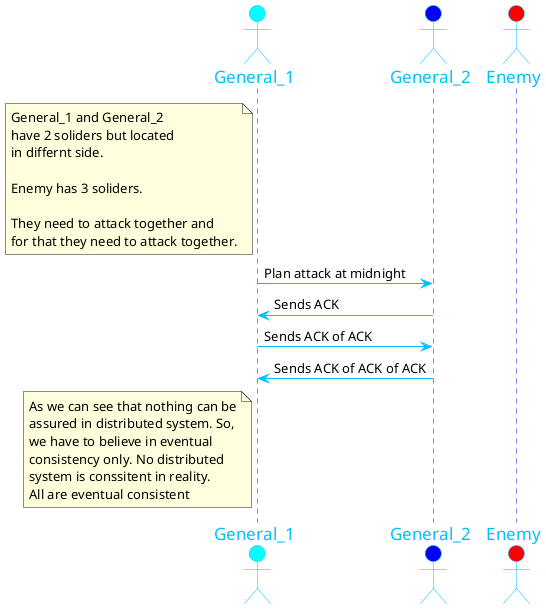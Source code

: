 @startuml


skinparam sequence {
    TitleFontSize 36
    TitleFontName Tahoma
    TitleFontColor DarkBlue


	ArrowColor DeepSkyBlue
	ActorBorderColor DeepSkyBlue
	LifeLineBorderColor blue
	LifeLineBackgroundColor #A9DCDF

	ParticipantBorderColor DeepSkyBlue
	ParticipantBackgroundColor DodgerBlue
	ParticipantFontName Impact
	ParticipantFontSize 20
	ParticipantFontColor #A9DCDF

	ActorBackgroundColor aqua
	ActorFontColor DeepSkyBlue
	ActorFontSize 17
	ActorFontName Aapex
}


actor General_1
actor General_2 #Blue
actor Enemy #Red


note left General_1
    General_1 and General_2
    have 2 soliders but located
    in differnt side.

    Enemy has 3 soliders.

    They need to attack together and
    for that they need to attack together.
end note

General_1 -> General_2: Plan attack at midnight
General_2 -> General_1: Sends ACK
General_1 -> General_2: Sends ACK of ACK
General_2 -> General_1: Sends ACK of ACK of ACK

note left General_1
    As we can see that nothing can be
    assured in distributed system. So,
    we have to believe in eventual
    consistency only. No distributed
    system is conssitent in reality.
    All are eventual consistent
end note

@enduml